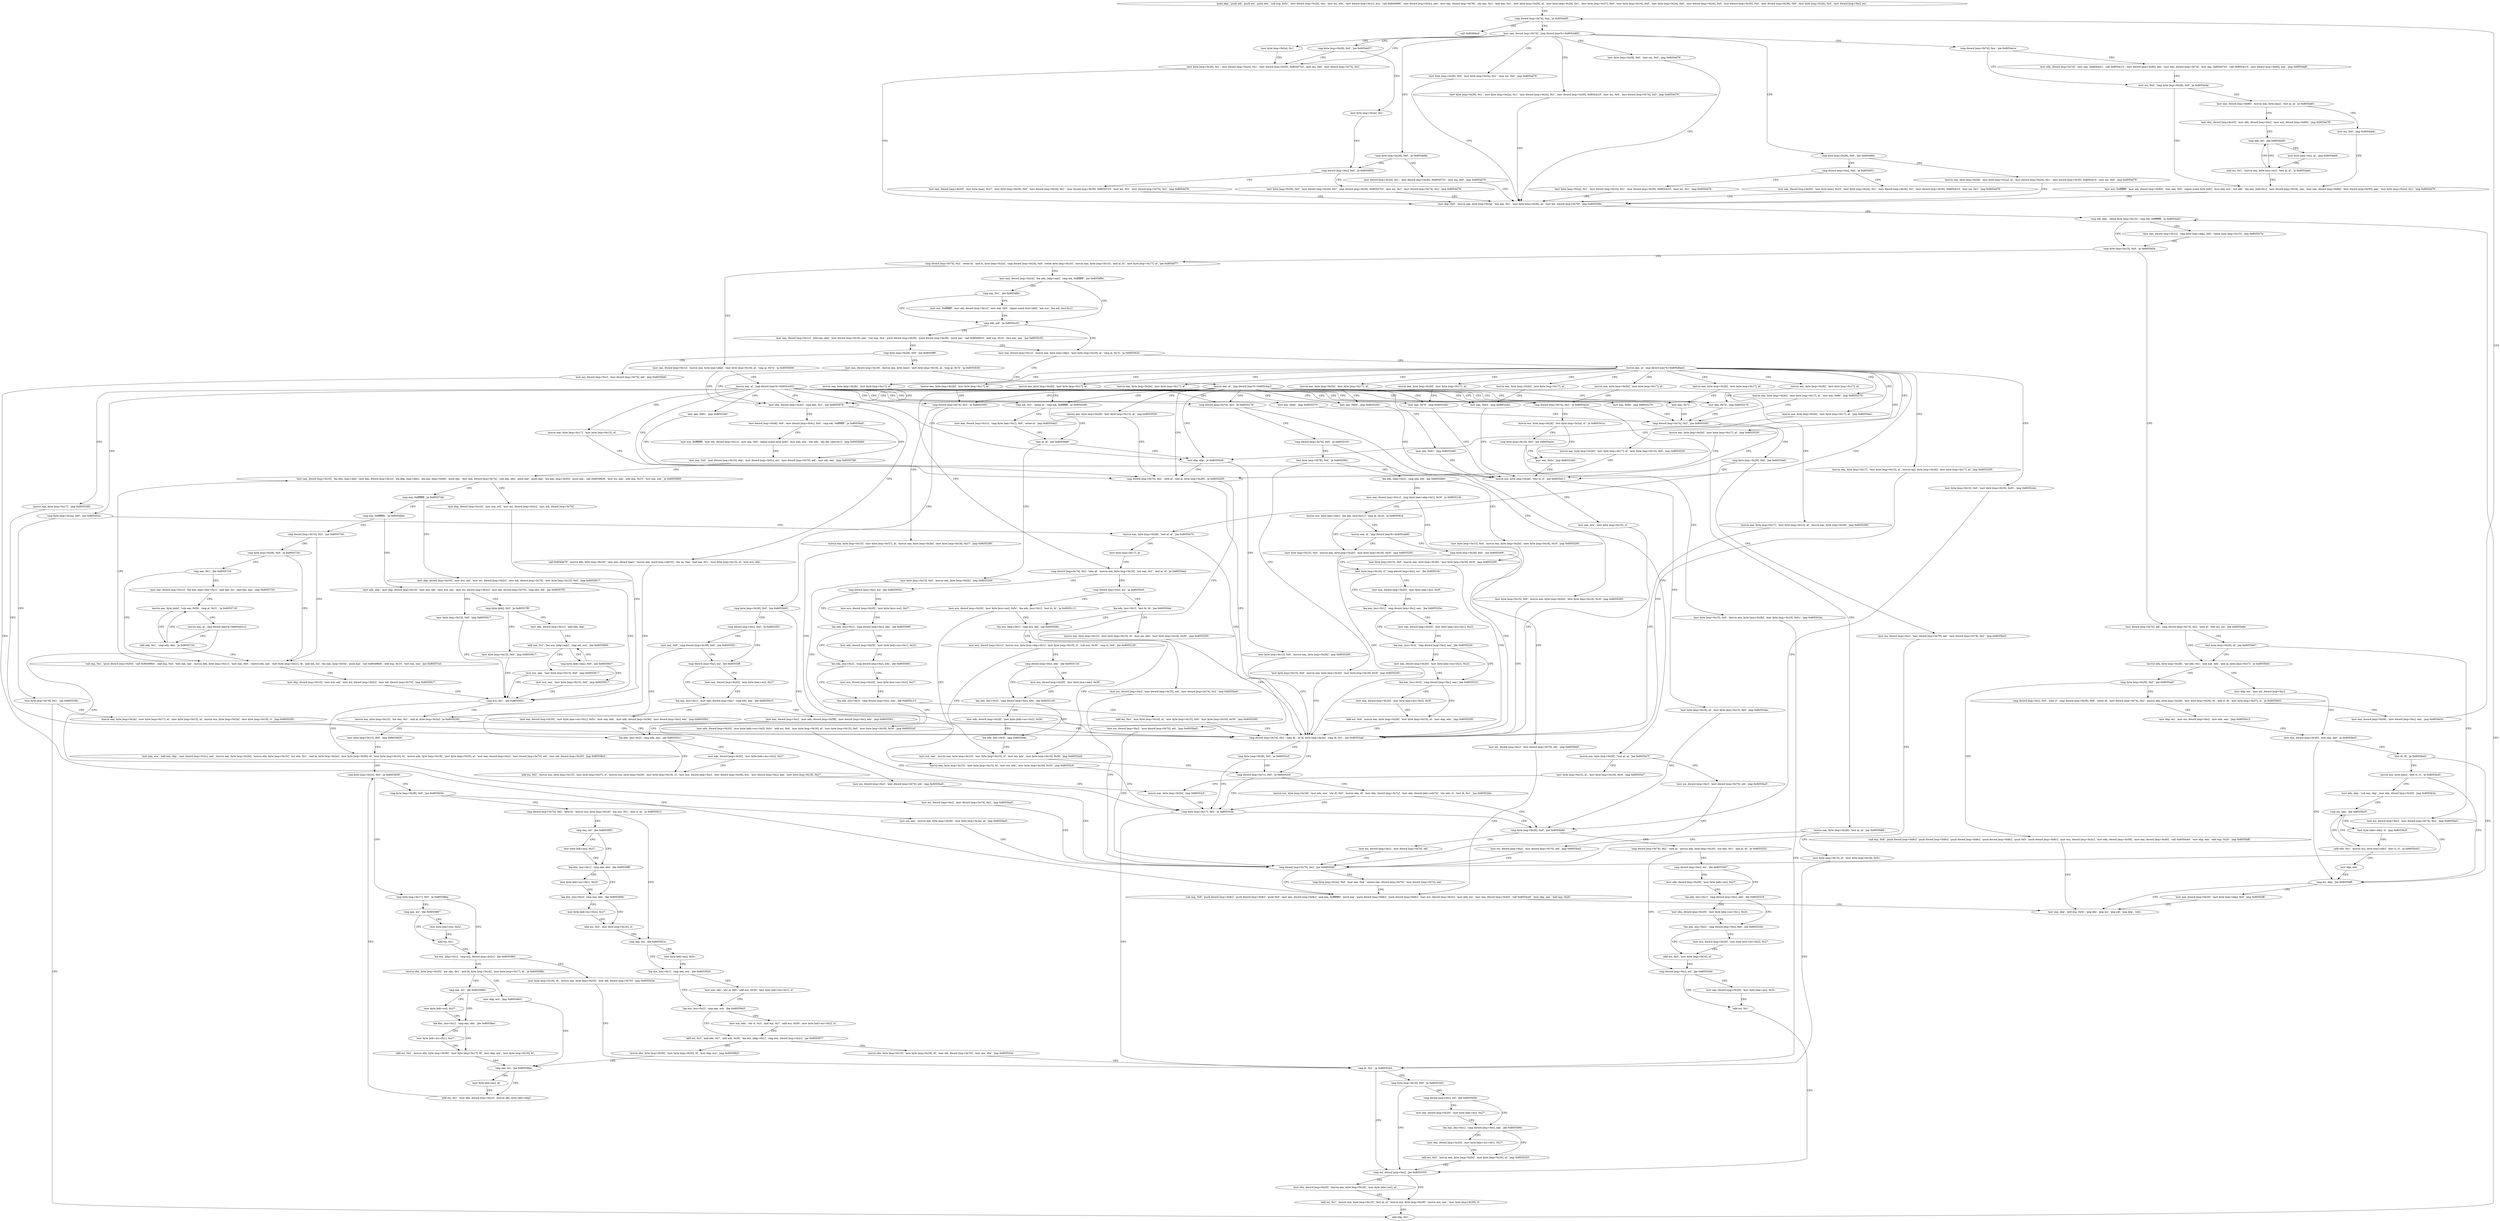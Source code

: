 digraph "func" {
"134565088" [label = "'push ebp', 'push edi', 'push esi', 'push ebx', 'sub esp, 0x5c', 'mov dword [esp+0x20], eax', 'mov esi, edx', 'mov dword [esp+0x1c], ecx', 'call 0x80499f0', 'mov dword [esp+0x3c], eax', 'mov eax, dword [esp+0x78]', 'shr eax, 0x1', 'and eax, 0x1', 'mov byte [esp+0x28], al', 'mov byte [esp+0x29], 0x1', 'mov byte [esp+0x37], 0x0', 'mov byte [esp+0x16], 0x0', 'mov byte [esp+0x2a], 0x0', 'mov dword [esp+0x24], 0x0', 'mov dword [esp+0x30], 0x0', 'mov dword [esp+0x38], 0x0', 'mov byte [esp+0x2b], 0x0', 'mov dword [esp+0xc], esi', " ]
"134565180" [label = "'cmp dword [esp+0x74], 0xa', 'ja 0x8054ef5', " ]
"134565621" [label = "'call 0x8049dc0', " ]
"134565191" [label = "'mov eax, dword [esp+0x74]', 'jmp dword [eax*4+0x805cb80]', " ]
"134565202" [label = "'mov byte [esp+0x2a], 0x1', " ]
"134565207" [label = "'mov byte [esp+0x28], 0x1', 'mov dword [esp+0x24], 0x1', 'mov dword [esp+0x30], 0x805d753', 'mov esi, 0x0', 'mov dword [esp+0x74], 0x2', " ]
"134565267" [label = "'mov byte [esp+0x28], 0x0', 'mov esi, 0x0', 'jmp 0x8054d79', " ]
"134565279" [label = "'cmp byte [esp+0x28], 0x0', 'jne 0x8054f0e', " ]
"134565336" [label = "'cmp dword [esp+0x74], 0xa', 'jne 0x8054e1e', " ]
"134565515" [label = "'cmp byte [esp+0x28], 0x0', 'jne 0x8054d57', " ]
"134565588" [label = "'cmp byte [esp+0x28], 0x0', 'je 0x8054e9b', " ]
"134565626" [label = "'mov byte [esp+0x28], 0x0', 'mov byte [esp+0x2a], 0x1', 'mov esi, 0x0', 'jmp 0x8054d79', " ]
"134569001" [label = "'mov byte [esp+0x28], 0x1', 'mov byte [esp+0x2a], 0x1', 'mov dword [esp+0x24], 0x1', 'mov dword [esp+0x30], 0x805cb10', 'mov esi, 0x0', 'mov dword [esp+0x74], 0x5', 'jmp 0x8054d79', " ]
"134565241" [label = "'mov ebp, 0x0', 'movzx eax, byte [esp+0x2a]', 'xor eax, 0x1', 'mov byte [esp+0x34], al', 'mov edi, dword [esp+0x70]', 'jmp 0x805536e', " ]
"134565646" [label = "'movzx eax, byte [esp+0x28]', 'mov byte [esp+0x2a], al', 'mov dword [esp+0x24], 0x1', 'mov dword [esp+0x30], 0x805cb10', 'mov esi, 0x0', 'jmp 0x8054d79', " ]
"134565290" [label = "'cmp dword [esp+0xc], 0x0', 'je 0x8054f31', " ]
"134565406" [label = "'mov edx, dword [esp+0x74]', 'mov eax, 0x805cb21', 'call 0x8054c15', 'mov dword [esp+0x80], eax', 'mov edx, dword [esp+0x74]', 'mov eax, 0x805d753', 'call 0x8054c15', 'mov dword [esp+0x84], eax', 'jmp 0x8054ddf', " ]
"134565343" [label = "'mov esi, 0x0', 'cmp byte [esp+0x28], 0x0', 'je 0x8054e4a', " ]
"134565526" [label = "'mov byte [esp+0x2a], 0x1', " ]
"134565531" [label = "'cmp dword [esp+0xc], 0x0', 'je 0x8054f50', " ]
"134565595" [label = "'mov dword [esp+0x24], 0x1', 'mov dword [esp+0x30], 0x805d753', 'mov esi, 0x0', 'jmp 0x8054d79', " ]
"134566766" [label = "'cmp edi, ebp', 'setne byte [esp+0x15]', 'cmp edi, 0xffffffff', 'je 0x8055a42', " ]
"134568514" [label = "'mov eax, dword [esp+0x1c]', 'cmp byte [eax+ebp], 0x0', 'setne byte [esp+0x15]', 'jmp 0x805537e', " ]
"134566782" [label = "'cmp byte [esp+0x15], 0x0', 'je 0x8055a54', " ]
"134565681" [label = "'mov byte [esp+0x2a], 0x1', 'mov dword [esp+0x24], 0x1', 'mov dword [esp+0x30], 0x805cb10', 'mov esi, 0x1', 'jmp 0x8054d79', " ]
"134565301" [label = "'mov eax, dword [esp+0x20]', 'mov byte [eax], 0x22', 'mov byte [esp+0x2a], 0x1', 'mov dword [esp+0x24], 0x1', 'mov dword [esp+0x30], 0x805cb10', 'mov esi, 0x1', 'jmp 0x8054d79', " ]
"134565450" [label = "'mov eax, dword [esp+0x80]', 'movzx eax, byte [eax]', 'test al, al', 'je 0x8054e81', " ]
"134565355" [label = "'mov ecx, 0xffffffff', 'mov edi, dword [esp+0x84]', 'mov eax, 0x0', 'repne scasb byte [edi]', 'mov edx, ecx', 'not edx', 'lea eax, [edx-0x1]', 'mov dword [esp+0x24], eax', 'mov eax, dword [esp+0x84]', 'mov dword [esp+0x30], eax', 'mov byte [esp+0x2a], 0x1', 'jmp 0x8054d79', " ]
"134565712" [label = "'mov byte [esp+0x28], 0x0', 'mov dword [esp+0x24], 0x1', 'mov dword [esp+0x30], 0x805d753', 'mov esi, 0x1', 'mov dword [esp+0x74], 0x2', 'jmp 0x8054d79', " ]
"134565542" [label = "'mov eax, dword [esp+0x20]', 'mov byte [eax], 0x27', 'mov byte [esp+0x28], 0x0', 'mov dword [esp+0x24], 0x1', 'mov dword [esp+0x30], 0x805d753', 'mov esi, 0x1', 'mov dword [esp+0x74], 0x2', 'jmp 0x8054d79', " ]
"134568532" [label = "'mov dword [esp+0x70], edi', 'cmp dword [esp+0x74], 0x2', 'sete al', 'test esi, esi', 'jne 0x8055a6e', " ]
"134566793" [label = "'cmp dword [esp+0x74], 0x2', 'setne bl', 'and bl, byte [esp+0x2a]', 'cmp dword [esp+0x24], 0x0', 'setne byte [esp+0x10]', 'movzx eax, byte [esp+0x10]', 'and al, bl', 'mov byte [esp+0x17], al', 'jne 0x8054f77', " ]
"134565505" [label = "'mov esi, 0x0', 'jmp 0x8054deb', " ]
"134565464" [label = "'mov ebx, dword [esp+0x20]', 'mov edx, dword [esp+0xc]', 'mov ecx, dword [esp+0x80]', 'jmp 0x8054e78', " ]
"134568558" [label = "'movzx edx, byte [esp+0x28]', 'xor edx, 0x1', 'and eax, edx', 'and al, byte [esp+0x37]', 'je 0x8055b0c', " ]
"134568548" [label = "'test byte [esp+0x28], al', 'jne 0x8055b67', " ]
"134565751" [label = "'mov eax, dword [esp+0x24]', 'lea edx, [ebp+eax]', 'cmp edi, 0xffffffff', 'jne 0x8054f9e', " ]
"134566832" [label = "'mov eax, dword [esp+0x1c]', 'movzx eax, byte [eax+ebp]', 'mov byte [esp+0x18], al', 'cmp al, 0x7e', 'ja 0x8055636', " ]
"134565496" [label = "'cmp edx, esi', 'jbe 0x8054e69', " ]
"134568716" [label = "'mov ebp, esi', 'mov esi, dword [esp+0xc]', " ]
"134568578" [label = "'cmp byte [esp+0x29], 0x0', 'jne 0x8055abf', " ]
"134568807" [label = "'mov esi, dword [esp+0xc]', 'mov dword [esp+0x74], 0x2', 'jmp 0x8055ba5', " ]
"134565790" [label = "'cmp edx, edi', 'ja 0x8055c55', " ]
"134565764" [label = "'cmp eax, 0x1', 'jbe 0x8054f9e', " ]
"134567478" [label = "'mov ebx, dword [esp+0x3c]', 'cmp ebx, 0x1', 'jne 0x8055678', " ]
"134566852" [label = "'movzx eax, al', 'jmp dword [eax*4+0x805ce20]', " ]
"134565481" [label = "'add esi, 0x1', 'movzx eax, byte [ecx+esi]', 'test al, al', 'je 0x8054deb', " ]
"134565500" [label = "'mov byte [ebx+esi], al', 'jmp 0x8054e69', " ]
"134568722" [label = "'mov eax, dword [esp+0x30]', 'test eax, eax', 'je 0x8055b45', " ]
"134568639" [label = "'sub esp, 0x8', 'push dword [esp+0x8c]', 'push dword [esp+0x8c]', 'push dword [esp+0x8c]', 'push dword [esp+0x8c]', 'push 0x5', 'push dword [esp+0x8c]', 'mov ecx, dword [esp+0x3c]', 'mov edx, dword [esp+0x58]', 'mov eax, dword [esp+0x40]', 'call 0x8054ce0', 'mov ebp, eax', 'add esp, 0x20', 'jmp 0x8055bff', " ]
"134568585" [label = "'cmp dword [esp+0xc], 0x0', 'sete cl', 'cmp dword [esp+0x38], 0x0', 'setne dl', 'mov dword [esp+0x74], 0x2', 'movzx ebx, byte [esp+0x29]', 'mov byte [esp+0x28], bl', 'and cl, dl', 'mov byte [esp+0x37], cl', 'je 0x8055b02', " ]
"134568869" [label = "'cmp dword [esp+0x74], 0x2', 'jne 0x8055bbf', " ]
"134569045" [label = "'mov eax, dword [esp+0x1c]', 'movzx eax, byte [eax+ebp]', 'mov byte [esp+0x18], al', 'cmp al, 0x7e', 'ja 0x805562d', " ]
"134565798" [label = "'mov eax, dword [esp+0x1c]', 'add eax, ebp', 'mov dword [esp+0x18], eax', 'sub esp, 0x4', 'push dword [esp+0x28]', 'push dword [esp+0x38]', 'push eax', 'call 0x8049910', 'add esp, 0x10', 'test eax, eax', 'jne 0x8055c55', " ]
"134565769" [label = "'mov ecx, 0xffffffff', 'mov edi, dword [esp+0x1c]', 'mov eax, 0x0', 'repne scasb byte [edi]', 'not ecx', 'lea edi, [ecx-0x1]', " ]
"134567544" [label = "'mov dword [esp+0x48], 0x0', 'mov dword [esp+0x4c], 0x0', 'cmp edi, 0xffffffff', 'je 0x80556a5', " ]
"134567487" [label = "'call 0x8049e70', 'movzx edx, byte [esp+0x18]', 'mov eax, dword [eax]', 'movzx eax, word [eax+edx*2]', 'shr ax, 0xe', 'and eax, 0x1', 'mov byte [esp+0x15], al', 'mov ecx, ebx', " ]
"134565885" [label = "'cmp byte [esp+0x2a], 0x0', 'jne 0x805502a', " ]
"134566228" [label = "'cmp dword [esp+0x74], 0x2', 'je 0x8055176', " ]
"134566475" [label = "'mov eax, 0x62', 'jmp 0x8055282', " ]
"134566491" [label = "'mov eax, 0x66', 'jmp 0x8055282', " ]
"134566507" [label = "'mov eax, 0x72', " ]
"134566871" [label = "'mov eax, 0x74', 'jmp 0x8055270', " ]
"134566890" [label = "'mov eax, 0x76', 'jmp 0x8055282', " ]
"134566909" [label = "'cmp dword [esp+0x74], 0x2', 'je 0x8055424', " ]
"134567038" [label = "'mov eax, 0x6e', 'jmp 0x8055270', " ]
"134567098" [label = "'mov eax, 0x61', 'jmp 0x8055282', " ]
"134567127" [label = "'cmp edi, 0x1', 'setne al', 'cmp edi, 0xffffffff', 'je 0x80554fd', " ]
"134567146" [label = "'test ebp, ebp', 'je 0x8055529', " ]
"134567200" [label = "'movzx eax, byte [esp+0x17]', 'mov byte [esp+0x15], al', " ]
"134567209" [label = "'cmp dword [esp+0x74], 0x2', 'sete al', 'and al, byte [esp+0x28]', 'je 0x8055295', " ]
"134567284" [label = "'cmp dword [esp+0x74], 0x2', 'je 0x8055593', " ]
"134568338" [label = "'movzx eax, byte [esp+0x17]', 'jmp 0x8055295', " ]
"134568773" [label = "'cmp esi, ebp', 'jbe 0x8055bff', " ]
"134568959" [label = "'mov eax, ebp', 'add esp, 0x5c', 'pop ebx', 'pop esi', 'pop edi', 'pop ebp', 'retn', " ]
"134568781" [label = "'mov eax, dword [esp+0x20]', 'mov byte [eax+ebp], 0x0', 'jmp 0x8055bff', " ]
"134568730" [label = "'test dl, dl', 'je 0x8055b45', " ]
"134568734" [label = "'movzx ecx, byte [eax]', 'test cl, cl', 'je 0x8055b45', " ]
"134568706" [label = "'mov ebp, esi', 'mov esi, dword [esp+0xc]', 'mov edx, eax', 'jmp 0x8055b12', " ]
"134568626" [label = "'mov eax, dword [esp+0x38]', 'mov dword [esp+0xc], eax', 'jmp 0x8054d3c', " ]
"134568895" [label = "'sub esp, 0x8', 'push dword [esp+0x8c]', 'push dword [esp+0x8c]', 'push 0x0', 'mov eax, dword [esp+0x8c]', 'and eax, 0xfffffffd', 'push eax', 'push dword [esp+0x8c]', 'push dword [esp+0x8c]', 'mov ecx, dword [esp+0x3c]', 'mov edx, esi', 'mov eax, dword [esp+0x40]', 'call 0x8054ce0', 'mov ebp, eax', 'add esp, 0x20', " ]
"134568876" [label = "'cmp byte [esp+0x2a], 0x0', 'mov eax, 0x4', 'cmove eax, dword [esp+0x74]', 'mov dword [esp+0x74], eax', " ]
"134567469" [label = "'movzx eax, byte [esp+0x2b]', 'mov byte [esp+0x17], al', " ]
"134569065" [label = "'movzx eax, al', 'jmp dword [eax*4+0x805d0a4]', " ]
"134565836" [label = "'cmp byte [esp+0x28], 0x0', 'jne 0x8054ff0', " ]
"134567589" [label = "'mov ecx, 0xffffffff', 'mov edi, dword [esp+0x1c]', 'mov eax, 0x0', 'repne scasb byte [edi]', 'mov edx, ecx', 'not edx', 'lea edi, [edx-0x1]', 'jmp 0x805568d', " ]
"134567565" [label = "'mov eax, 0x0', 'mov dword [esp+0x10], ebp', 'mov dword [esp+0x2c], esi', 'mov dword [esp+0x70], edi', 'mov edi, eax', 'jmp 0x8055769', " ]
"134567516" [label = "'movzx eax, byte [esp+0x15]', 'xor eax, 0x1', 'and al, byte [esp+0x2a]', 'je 0x8055295', " ]
"134565930" [label = "'movzx eax, byte [esp+0x28]', 'test al, al', 'jne 0x8055b75', " ]
"134565892" [label = "'test byte [esp+0x78], 0x1', 'jne 0x805536b', " ]
"134566262" [label = "'movzx eax, byte [esp+0x28]', 'test al, al', 'jne 0x8055b7f', " ]
"134566235" [label = "'cmp dword [esp+0x74], 0x5', 'je 0x8055191', " ]
"134566530" [label = "'movzx ecx, byte [esp+0x2a]', 'test cl, cl', 'jne 0x8055a11', " ]
"134566512" [label = "'cmp dword [esp+0x74], 0x2', 'jne 0x8055282', " ]
"134566948" [label = "'movzx eax, byte [esp+0x28]', 'test al, al', 'jne 0x8055b89', " ]
"134566916" [label = "'movzx ecx, byte [esp+0x28]', 'test byte [esp+0x2a], cl', 'je 0x805541a', " ]
"134567165" [label = "'mov eax, dword [esp+0x1c]', 'cmp byte [eax+0x1], 0x0', 'setne al', 'jmp 0x80554e2', " ]
"134567138" [label = "'test al, al', 'jne 0x80559d8', " ]
"134567150" [label = "'mov byte [esp+0x15], 0x0', 'movzx eax, byte [esp+0x2b]', 'jmp 0x8055295', " ]
"134566549" [label = "'cmp dword [esp+0x74], 0x2', 'sete dl', 'or dl, byte [esp+0x34]', 'cmp dl, 0x1', 'jne 0x80552ad', " ]
"134567227" [label = "'mov esi, dword [esp+0xc]', 'mov dword [esp+0x70], edi', 'mov dword [esp+0x74], 0x2', 'jmp 0x8055ba5', " ]
"134567315" [label = "'cmp byte [esp+0x28], 0x0', 'jne 0x8055b93', " ]
"134567291" [label = "'movzx eax, byte [esp+0x15]', 'mov byte [esp+0x37], al', 'movzx eax, byte [esp+0x2b]', 'mov byte [esp+0x18], 0x27', 'jmp 0x8055295', " ]
"134568741" [label = "'mov edx, ebp', 'sub eax, ebp', 'mov ebx, dword [esp+0x20]', 'jmp 0x8055b3a', " ]
"134566219" [label = "'movzx eax, byte [esp+0x2b]', 'mov byte [esp+0x17], al', " ]
"134566466" [label = "'movzx eax, byte [esp+0x2b]', 'mov byte [esp+0x17], al', " ]
"134566482" [label = "'movzx eax, byte [esp+0x2b]', 'mov byte [esp+0x17], al', " ]
"134566498" [label = "'movzx eax, byte [esp+0x2b]', 'mov byte [esp+0x17], al', " ]
"134566862" [label = "'movzx eax, byte [esp+0x2b]', 'mov byte [esp+0x17], al', " ]
"134566881" [label = "'movzx eax, byte [esp+0x2b]', 'mov byte [esp+0x17], al', " ]
"134566900" [label = "'movzx eax, byte [esp+0x2b]', 'mov byte [esp+0x17], al', " ]
"134567058" [label = "'movzx eax, byte [esp+0x2b]', 'mov byte [esp+0x17], al', 'mov eax, 0x6e', 'jmp 0x8055270', " ]
"134567118" [label = "'movzx eax, byte [esp+0x2b]', 'mov byte [esp+0x17], al', " ]
"134567178" [label = "'movzx eax, byte [esp+0x2b]', 'mov byte [esp+0x17], al', 'jmp 0x80554ea', " ]
"134567189" [label = "'movzx eax, byte [esp+0x2b]', 'mov byte [esp+0x17], al', 'jmp 0x8055529', " ]
"134567259" [label = "'movzx eax, byte [esp+0x2b]', 'mov byte [esp+0x17], al', 'mov byte [esp+0x15], 0x0', 'jmp 0x8055529', " ]
"134567275" [label = "'movzx eax, byte [esp+0x2b]', 'mov byte [esp+0x17], al', " ]
"134568442" [label = "'movzx eax, byte [esp+0x17]', 'mov byte [esp+0x15], al', 'movzx eax, byte [esp+0x2b]', 'mov byte [esp+0x17], al', 'jmp 0x8055295', " ]
"134568479" [label = "'mov byte [esp+0x15], 0x0', 'mov byte [esp+0x18], 0x61', 'jmp 0x80552da', " ]
"134565872" [label = "'mov esi, dword [esp+0xc]', 'mov dword [esp+0x70], edi', 'jmp 0x8055bbf', " ]
"134565843" [label = "'mov eax, dword [esp+0x18]', 'movzx eax, byte [eax]', 'mov byte [esp+0x18], al', 'cmp al, 0x7e', 'ja 0x8055636', " ]
"134567785" [label = "'mov eax, dword [esp+0x10]', 'lea ebx, [eax+edi]', 'mov eax, dword [esp+0x1c]', 'lea ebp, [eax+ebx]', 'lea eax, [esp+0x48]', 'push eax', 'mov eax, dword [esp+0x74]', 'sub eax, ebx', 'push eax', 'push ebp', 'lea eax, [esp+0x50]', 'push eax', 'call 0x8059838', 'mov esi, eax', 'add esp, 0x10', 'test eax, eax', 'je 0x8055809', " ]
"134566573" [label = "'cmp dword [esp+0x7c], 0x0', 'je 0x80552cf', " ]
"134566566" [label = "'cmp byte [esp+0x28], 0x0', 'je 0x80552cf', " ]
"134567534" [label = "'mov byte [esp+0x15], 0x0', 'jmp 0x8055820', " ]
"134567968" [label = "'mov eax, ecx', 'add eax, ebp', 'mov dword [esp+0x2c], eax', 'movzx eax, byte [esp+0x2b]', 'movzx ebx, byte [esp+0x15]', 'xor ebx, 0x1', 'and bl, byte [esp+0x2a]', 'mov byte [esp+0x36], bl', 'mov byte [esp+0x10], bl', 'movzx edx, byte [esp+0x18]', 'mov byte [esp+0x35], al', 'mov eax, dword [esp+0xc]', 'mov dword [esp+0x70], edi', 'mov edi, dword [esp+0x20]', 'jmp 0x80558c5', " ]
"134568821" [label = "'mov esi, dword [esp+0xc]', 'mov dword [esp+0x70], edi', 'jmp 0x8055ba5', " ]
"134565943" [label = "'mov byte [esp+0x17], al', " ]
"134566763" [label = "'add ebp, 0x1', " ]
"134565903" [label = "'movzx eax, byte [esp+0x2a]', 'mov byte [esp+0x17], al', 'mov byte [esp+0x15], al', 'movzx ecx, byte [esp+0x2b]', 'mov byte [esp+0x18], cl', 'jmp 0x8055295', " ]
"134568831" [label = "'mov esi, dword [esp+0xc]', 'mov dword [esp+0x70], edi', 'jmp 0x8055ba5', " ]
"134566275" [label = "'mov byte [esp+0x15], al', 'mov byte [esp+0x18], 0x3f', 'jmp 0x80555e7', " ]
"134566289" [label = "'test byte [esp+0x78], 0x4', 'je 0x805599c', " ]
"134566242" [label = "'mov byte [esp+0x15], 0x0', 'movzx eax, byte [esp+0x2b]', 'mov byte [esp+0x18], 0x3f', 'jmp 0x8055295', " ]
"134568465" [label = "'mov byte [esp+0x18], al', 'mov byte [esp+0x15], 0x0', 'jmp 0x80552da', " ]
"134566543" [label = "'mov eax, ecx', 'mov byte [esp+0x15], cl', " ]
"134566519" [label = "'cmp byte [esp+0x28], 0x0', 'jne 0x80554a5', " ]
"134567077" [label = "'mov esi, dword [esp+0xc]', 'mov dword [esp+0x70], edi', 'mov dword [esp+0x74], 0x2', 'jmp 0x8055ba5', " ]
"134568841" [label = "'mov esi, dword [esp+0xc]', 'mov dword [esp+0x70], edi', 'jmp 0x8055ba5', " ]
"134566961" [label = "'mov byte [esp+0x15], al', 'mov byte [esp+0x18], 0x5c', " ]
"134566938" [label = "'mov eax, 0x5c', 'jmp 0x8055282', " ]
"134566927" [label = "'cmp byte [esp+0x10], 0x0', 'jne 0x8055a2e', " ]
"134568408" [label = "'mov byte [esp+0x15], 0x0', 'movzx eax, byte [esp+0x2b]', 'jmp 0x8055295', " ]
"134568851" [label = "'mov esi, dword [esp+0xc]', 'mov dword [esp+0x70], edi', 'jmp 0x8055ba5', " ]
"134567326" [label = "'cmp dword [esp+0xc], 0x0', 'je 0x80555f1', " ]
"134568762" [label = "'cmp esi, edx', 'jbe 0x8055b2f', " ]
"134566618" [label = "'cmp byte [esp+0x28], 0x0', 'jne 0x8055b9d', " ]
"134565862" [label = "'movzx eax, al', 'jmp dword [eax*4+0x805cbac]', " ]
"134567945" [label = "'mov ebp, dword [esp+0x10]', 'mov ecx, edi', 'mov esi, dword [esp+0x2c]', 'mov edi, dword [esp+0x70]', " ]
"134567831" [label = "'cmp eax, 0xffffffff', 'je 0x80557dd', " ]
"134566607" [label = "'cmp byte [esp+0x17], 0x0', 'je 0x805543a', " ]
"134566580" [label = "'movzx ecx, byte [esp+0x18]', 'mov edx, ecx', 'shr dl, 0x5', 'movzx edx, dl', 'mov ebx, dword [esp+0x7c]', 'mov edx, dword [ebx+edx*4]', 'shr edx, cl', 'test dl, 0x1', 'jne 0x80552da', " ]
"134568133" [label = "'cmp byte [esp+0x10], 0x0', 'je 0x8055858', " ]
"134565947" [label = "'cmp dword [esp+0x74], 0x2', 'sete dl', 'movzx eax, byte [esp+0x16]', 'xor eax, 0x1', 'and al, dl', 'je 0x80550ad', " ]
"134567399" [label = "'movzx eax, byte [esp+0x2b]', 'jmp 0x80552cf', " ]
"134568348" [label = "'mov byte [esp+0x15], 0x0', 'movzx eax, byte [esp+0x2b]', 'mov byte [esp+0x18], 0x3f', 'jmp 0x8055295', " ]
"134566300" [label = "'lea edx, [ebp+0x2]', 'cmp edx, edi', 'jae 0x80559b0', " ]
"134566970" [label = "'cmp al, 0x1', 'je 0x8055343', " ]
"134568494" [label = "'mov byte [esp+0x15], 0x0', 'movzx eax, byte [esp+0x2b]', 'mov byte [esp+0x18], 0x5c', 'jmp 0x805543a', " ]
"134567409" [label = "'cmp dword [esp+0xc], esi', 'jbe 0x80555ff', " ]
"134567333" [label = "'mov eax, 0x0', 'cmp dword [esp+0x38], 0x0', 'jne 0x80555f1', " ]
"134568751" [label = "'add edx, 0x1', 'movzx ecx, byte [eax+edx]', 'test cl, cl', 'je 0x8055b43', " ]
"134568766" [label = "'mov byte [ebx+edx], cl', 'jmp 0x8055b2f', " ]
"134568861" [label = "'mov esi, dword [esp+0xc]', 'mov dword [esp+0x70], edi', " ]
"134566629" [label = "'cmp dword [esp+0x74], 0x2', 'sete al', 'movzx edx, byte [esp+0x16]', 'xor edx, 0x1', 'and al, dl', 'je 0x8055332', " ]
"134567048" [label = "'mov eax, 0x6e', 'jmp 0x8055270', " ]
"134567108" [label = "'mov eax, 0x61', 'jmp 0x8055282', " ]
"134567248" [label = "'movzx eax, byte [esp+0x28]', 'mov byte [esp+0x15], al', 'jmp 0x8055529', " ]
"134568423" [label = "'movzx eax, byte [esp+0x17]', 'mov byte [esp+0x15], al', 'movzx eax, byte [esp+0x28]', 'jmp 0x8055295', " ]
"134567959" [label = "'cmp ecx, 0x1', 'jbe 0x805565c', " ]
"134567901" [label = "'mov ebp, dword [esp+0x10]', 'mov ecx, edi', 'mov esi, dword [esp+0x2c]', 'mov edi, dword [esp+0x70]', 'mov byte [esp+0x15], 0x0', 'jmp 0x8055817', " ]
"134567836" [label = "'cmp eax, 0xfffffffe', 'je 0x80556be', " ]
"134568024" [label = "'cmp byte [esp+0x17], 0x0', 'je 0x805586a', " ]
"134568140" [label = "'cmp byte [esp+0x28], 0x0', 'jne 0x8055b5a', " ]
"134566061" [label = "'cmp dword [esp+0xc], esi', 'ja 0x80550cf', " ]
"134566095" [label = "'mov ecx, dword [esp+0x20]', 'mov byte [ecx+esi], 0x5c', 'lea edx, [esi+0x1]', 'test bl, bl', 'je 0x8055111', " ]
"134566067" [label = "'lea edx, [esi+0x1]', 'test bl, bl', 'jne 0x80550de', " ]
"134565967" [label = "'cmp dword [esp+0xc], esi', 'jbe 0x805505d', " ]
"134565981" [label = "'lea edx, [esi+0x1]', 'cmp dword [esp+0xc], edx', 'jbe 0x805506f', " ]
"134565973" [label = "'mov ecx, dword [esp+0x20]', 'mov byte [ecx+esi], 0x27', " ]
"134568368" [label = "'mov byte [esp+0x15], 0x0', 'movzx eax, byte [esp+0x2b]', 'mov byte [esp+0x18], 0x3f', 'jmp 0x8055295', " ]
"134566311" [label = "'mov eax, dword [esp+0x1c]', 'cmp byte [eax+ebp+0x1], 0x3f', 'je 0x80551c6', " ]
"134566723" [label = "'cmp esi, dword [esp+0xc]', 'jae 0x8055355', " ]
"134566741" [label = "'add esi, 0x1', 'movzx eax, byte [esp+0x15]', 'test al, al', 'movzx ecx, byte [esp+0x29]', 'cmove ecx, eax', 'mov byte [esp+0x29], cl', " ]
"134566729" [label = "'mov ebx, dword [esp+0x20]', 'movzx eax, byte [esp+0x18]', 'mov byte [ebx+esi], al', " ]
"134566978" [label = "'cmp byte [esp+0x16], 0x0', 'je 0x8055343', " ]
"134566989" [label = "'cmp dword [esp+0xc], esi', 'jbe 0x805545b', " ]
"134567423" [label = "'lea eax, [esi+0x1]', 'mov edx, dword [esp+0xc]', 'cmp edx, eax', 'jbe 0x805561f', " ]
"134567415" [label = "'mov eax, dword [esp+0x20]', 'mov byte [eax+esi], 0x27', " ]
"134567345" [label = "'lea edx, [esi+0x2]', 'cmp edx, eax', 'jae 0x80555c1', " ]
"134568771" [label = "'mov ebp, edx', " ]
"134566706" [label = "'cmp dword [esp+0xc], esi', 'jbe 0x8055340', " ]
"134566649" [label = "'cmp dword [esp+0xc], esi', 'jbe 0x8055307', " ]
"134567614" [label = "'mov edx, ebp', 'mov ebp, dword [esp+0x10]', 'mov eax, edi', 'mov ecx, edi', 'mov esi, dword [esp+0x2c]', 'mov edi, dword [esp+0x70]', 'cmp ebx, edi', 'jae 0x80557f2', " ]
"134567845" [label = "'cmp dword [esp+0x74], 0x2', 'jne 0x8055734', " ]
"134568042" [label = "'lea ecx, [ebp+0x1]', 'cmp ecx, dword [esp+0x2c]', 'jae 0x8055965', " ]
"134568031" [label = "'cmp eax, esi', 'jbe 0x8055867', " ]
"134568794" [label = "'mov esi, eax', 'movzx eax, byte [esp+0x28]', 'mov byte [esp+0x2a], al', 'jmp 0x8055ba5', " ]
"134568151" [label = "'cmp dword [esp+0x74], 0x2', 'sete bl', 'movzx ecx, byte [esp+0x16]', 'xor ecx, 0x1', 'and cl, bl', 'je 0x8055912', " ]
"134566161" [label = "'movzx eax, byte [esp+0x15]', 'mov byte [esp+0x15], bl', 'mov esi, edx', 'mov byte [esp+0x18], 0x30', 'jmp 0x80552cf', " ]
"134566110" [label = "'lea ecx, [ebp+0x1]', 'cmp ecx, edi', 'jae 0x80550fa', " ]
"134566074" [label = "'movzx eax, byte [esp+0x15]', 'mov byte [esp+0x15], bl', 'mov esi, edx', 'mov byte [esp+0x18], 0x30', 'jmp 0x8055295', " ]
"134565999" [label = "'lea edx, [esi+0x2]', 'cmp dword [esp+0xc], edx', 'jbe 0x8055081', " ]
"134565990" [label = "'mov edx, dword [esp+0x20]', 'mov byte [edx+esi+0x1], 0x24', " ]
"134566342" [label = "'movzx ecx, byte [eax+edx]', 'lea eax, [ecx-0x21]', 'cmp al, 0x1d', 'ja 0x80559c4', " ]
"134566322" [label = "'mov byte [esp+0x15], 0x0', 'movzx eax, byte [esp+0x2b]', 'mov byte [esp+0x18], 0x3f', 'jmp 0x8055295', " ]
"134567003" [label = "'lea eax, [esi+0x1]', 'cmp dword [esp+0xc], eax', 'jbe 0x805546d', " ]
"134566995" [label = "'mov eax, dword [esp+0x20]', 'mov byte [eax+esi], 0x27', " ]
"134567455" [label = "'mov eax, dword [esp+0xc]', 'mov edx, dword [esp+0x38]', 'mov dword [esp+0xc], edx', 'jmp 0x80555b1', " ]
"134567434" [label = "'mov eax, dword [esp+0x20]', 'mov byte [eax+esi+0x1], 0x5c', 'mov eax, edx', 'mov edx, dword [esp+0x38]', 'mov dword [esp+0xc], edx', 'jmp 0x80555b1', " ]
"134567361" [label = "'add esi, 0x3', 'movzx ecx, byte [esp+0x15]', 'mov byte [esp+0x37], cl', 'movzx ecx, byte [esp+0x28]', 'mov byte [esp+0x16], cl', 'mov ecx, dword [esp+0xc]', 'mov dword [esp+0x38], ecx', 'mov dword [esp+0xc], eax', 'mov byte [esp+0x18], 0x27', " ]
"134567352" [label = "'mov edx, dword [esp+0x20]', 'mov byte [edx+esi+0x2], 0x27', " ]
"134566720" [label = "'add esi, 0x1', " ]
"134566712" [label = "'mov eax, dword [esp+0x20]', 'mov byte [eax+esi], 0x5c', " ]
"134566663" [label = "'lea edx, [esi+0x1]', 'cmp dword [esp+0xc], edx', 'jbe 0x8055319', " ]
"134566655" [label = "'mov edx, dword [esp+0x20]', 'mov byte [edx+esi], 0x27', " ]
"134567922" [label = "'mov byte [esp+0x15], 0x0', 'jmp 0x8055817', " ]
"134567640" [label = "'cmp byte [edx], 0x0', 'je 0x80557f9', " ]
"134567732" [label = "'sub esp, 0xc', 'push dword [esp+0x50]', 'call 0x80499b0', 'add esp, 0x4', 'test eax, eax', 'movzx edx, byte [esp+0x21]', 'mov eax, 0x0', 'cmove edx, eax', 'mov byte [esp+0x21], dl', 'add edi, esi', 'lea eax, [esp+0x54]', 'push eax', 'call 0x80498d0', 'add esp, 0x10', 'test eax, eax', 'jne 0x80557cd', " ]
"134567852" [label = "'cmp byte [esp+0x28], 0x0', 'je 0x8055734', " ]
"134568293" [label = "'mov byte [esp+0x18], dl', 'movzx eax, byte [esp+0x35]', 'mov edi, dword [esp+0x70]', 'jmp 0x805543a', " ]
"134568055" [label = "'movzx ebx, byte [esp+0x35]', 'xor ebx, 0x1', 'and bl, byte [esp+0x16]', 'mov byte [esp+0x17], bl', 'je 0x805598b', " ]
"134568039" [label = "'add esi, 0x1', " ]
"134568035" [label = "'mov byte [edi+esi], 0x5c', " ]
"134568210" [label = "'cmp eax, esi', 'jbe 0x805591a', " ]
"134568171" [label = "'cmp eax, esi', 'jbe 0x80558f3', " ]
"134566138" [label = "'mov ecx, eax', 'movzx eax, byte [esp+0x15]', 'mov byte [esp+0x15], cl', 'mov esi, edx', 'mov byte [esp+0x18], 0x30', 'jmp 0x80552ad', " ]
"134566117" [label = "'mov ecx, dword [esp+0x1c]', 'movzx ecx, byte [ecx+ebp+0x1]', 'mov byte [esp+0x10], cl', 'sub ecx, 0x30', 'cmp cl, 0x9', 'jbe 0x8055126', " ]
"134566017" [label = "'lea edx, [esi+0x3]', 'cmp dword [esp+0xc], edx', 'jbe 0x8055c13', " ]
"134566008" [label = "'mov ecx, dword [esp+0x20]', 'mov byte [ecx+esi+0x2], 0x27', " ]
"134568388" [label = "'mov byte [esp+0x15], 0x0', 'movzx eax, byte [esp+0x2b]', 'mov byte [esp+0x18], 0x3f', 'jmp 0x8055295', " ]
"134566357" [label = "'movzx eax, al', 'jmp dword [eax*4+0x805cda8]', " ]
"134567021" [label = "'add esi, 0x2', 'movzx eax, byte [esp+0x2b]', 'mov byte [esp+0x16], al', 'jmp 0x8055343', " ]
"134567012" [label = "'mov eax, dword [esp+0x20]', 'mov byte [eax+esi+0x1], 0x27', " ]
"134566681" [label = "'lea edx, [esi+0x2]', 'cmp dword [esp+0xc], edx', 'jbe 0x805532b', " ]
"134566672" [label = "'mov ebx, dword [esp+0x20]', 'mov byte [ebx+esi+0x1], 0x24', " ]
"134567929" [label = "'mov byte [esp+0x15], 0x0', 'jmp 0x8055817', " ]
"134567649" [label = "'mov edx, dword [esp+0x1c]', 'add edx, ebp', " ]
"134567885" [label = "'mov ebp, dword [esp+0x10]', 'mov ecx, edi', 'mov esi, dword [esp+0x2c]', 'mov edi, dword [esp+0x70]', 'jmp 0x8055817', " ]
"134567859" [label = "'cmp eax, 0x1', 'jbe 0x8055734', " ]
"134568331" [label = "'mov ebp, ecx', 'jmp 0x80558b3', " ]
"134568077" [label = "'cmp eax, esi', 'jbe 0x8055895', " ]
"134568218" [label = "'lea ecx, [esi+0x1]', 'cmp eax, ecx', 'jbe 0x805592d', " ]
"134568214" [label = "'mov byte [edi+esi], 0x5c', " ]
"134568179" [label = "'lea ebx, [esi+0x1]', 'cmp eax, ebx', 'jbe 0x80558ff', " ]
"134568175" [label = "'mov byte [edi+esi], 0x27', " ]
"134566182" [label = "'cmp dword [esp+0xc], edx', 'jbe 0x8055134', " ]
"134568979" [label = "'add esi, 0x4', 'mov byte [esp+0x16], al', 'mov byte [esp+0x15], 0x0', 'mov byte [esp+0x18], 0x30', 'jmp 0x8055295', " ]
"134566030" [label = "'mov edx, dword [esp+0x20]', 'mov byte [edx+esi+0x3], 0x5c', 'add esi, 0x4', 'mov byte [esp+0x16], al', 'mov byte [esp+0x15], 0x0', 'mov byte [esp+0x18], 0x30', 'jmp 0x80552cf', " ]
"134566367" [label = "'cmp byte [esp+0x28], 0x0', 'jne 0x8055c09', " ]
"134566699" [label = "'add esi, 0x3', 'mov byte [esp+0x16], al', " ]
"134566690" [label = "'mov ecx, dword [esp+0x20]', 'mov byte [ecx+esi+0x2], 0x27', " ]
"134567655" [label = "'add eax, 0x1', 'lea ecx, [ebp+eax]', 'cmp edi, ecx', 'jbe 0x8055800', " ]
"134567868" [label = "'mov eax, dword [esp+0x1c]', 'lea edx, [eax+ebx+0x1]', 'add eax, esi', 'add ebx, eax', 'jmp 0x8055720', " ]
"134568115" [label = "'cmp eax, esi', 'jbe 0x80558ba', " ]
"134568085" [label = "'lea ebx, [esi+0x1]', 'cmp eax, ebx', 'jbe 0x80558a1', " ]
"134568081" [label = "'mov byte [edi+esi], 0x27', " ]
"134568237" [label = "'lea ecx, [esi+0x2]', 'cmp eax, ecx', 'jbe 0x8055943', " ]
"134568225" [label = "'mov ecx, edx', 'shr cl, 0x6', 'add ecx, 0x30', 'mov byte [edi+esi+0x1], cl', " ]
"134568191" [label = "'lea ebx, [esi+0x2]', 'cmp eax, ebx', 'jbe 0x805590b', " ]
"134568186" [label = "'mov byte [edi+esi+0x1], 0x24', " ]
"134566196" [label = "'lea edx, [esi+0x2]', 'cmp dword [esp+0xc], edx', 'jbe 0x8055146', " ]
"134566188" [label = "'mov ecx, dword [esp+0x20]', 'mov byte [ecx+edx], 0x30', " ]
"134568969" [label = "'mov esi, dword [esp+0xc]', 'mov dword [esp+0x70], edi', 'jmp 0x8055bbf', " ]
"134566378" [label = "'mov byte [esp+0x18], cl', 'cmp dword [esp+0xc], esi', 'jbe 0x80551fc', " ]
"134567936" [label = "'mov ecx, eax', 'mov byte [esp+0x15], 0x0', 'jmp 0x8055817', " ]
"134567670" [label = "'cmp byte [edx+eax], 0x0', 'jne 0x80556e7', " ]
"134567676" [label = "'mov ecx, eax', 'mov byte [esp+0x15], 0x0', 'jmp 0x8055817', " ]
"134567712" [label = "'movzx eax, byte [edx]', 'sub eax, 0x5b', 'cmp al, 0x21', 'ja 0x8055719', " ]
"134568122" [label = "'add esi, 0x1', 'mov ebx, dword [esp+0x1c]', 'movzx edx, byte [ebx+ebp]', " ]
"134568119" [label = "'mov byte [edi+esi], dl', " ]
"134568097" [label = "'add esi, 0x2', 'movzx ebx, byte [esp+0x36]', 'mov byte [esp+0x17], bl', 'mov ebp, ecx', 'mov byte [esp+0x16], bl', " ]
"134568092" [label = "'mov byte [edi+esi+0x1], 0x27', " ]
"134568259" [label = "'add esi, 0x3', 'and edx, 0x7', 'add edx, 0x30', 'lea ecx, [ebp+0x1]', 'cmp ecx, dword [esp+0x2c]', 'jae 0x8055977', " ]
"134568244" [label = "'mov ecx, edx', 'shr cl, 0x3', 'and ecx, 0x7', 'add ecx, 0x30', 'mov byte [edi+esi+0x2], cl', " ]
"134568203" [label = "'add esi, 0x3', 'mov byte [esp+0x16], cl', " ]
"134568198" [label = "'mov byte [edi+esi+0x2], 0x27', " ]
"134566214" [label = "'lea edx, [esi+0x3]', 'jmp 0x80550fa', " ]
"134566205" [label = "'mov edx, dword [esp+0x20]', 'mov byte [edx+esi+0x2], 0x30', " ]
"134566396" [label = "'lea eax, [esi+0x1]', 'cmp dword [esp+0xc], eax', 'jbe 0x805520e', " ]
"134566388" [label = "'mov eax, dword [esp+0x20]', 'mov byte [eax+esi], 0x3f', " ]
"134567705" [label = "'add edx, 0x1', 'cmp edx, ebx', 'je 0x8055734', " ]
"134567722" [label = "'movzx eax, al', 'jmp dword [eax*4+0x805d01c]', " ]
"134568311" [label = "'movzx ebx, byte [esp+0x10]', 'mov byte [esp+0x18], dl', 'mov edi, dword [esp+0x70]', 'mov eax, ebx', 'jmp 0x805543a', " ]
"134568277" [label = "'movzx ebx, byte [esp+0x36]', 'mov byte [esp+0x35], bl', 'mov ebp, ecx', 'jmp 0x80558b3', " ]
"134566414" [label = "'lea eax, [esi+0x2]', 'cmp dword [esp+0xc], eax', 'jbe 0x8055220', " ]
"134566405" [label = "'mov eax, dword [esp+0x20]', 'mov byte [eax+esi+0x1], 0x22', " ]
"134567688" [label = "'mov esi, dword [esp+0xc]', 'mov dword [esp+0x74], 0x2', 'jmp 0x8055ba5', " ]
"134566432" [label = "'lea eax, [esi+0x3]', 'cmp dword [esp+0xc], eax', 'jbe 0x8055232', " ]
"134566423" [label = "'mov eax, dword [esp+0x20]', 'mov byte [eax+esi+0x2], 0x22', " ]
"134566450" [label = "'add esi, 0x4', 'movzx eax, byte [esp+0x28]', 'mov byte [esp+0x15], al', 'mov ebp, edx', 'jmp 0x8055295', " ]
"134566441" [label = "'mov eax, dword [esp+0x20]', 'mov byte [eax+esi+0x3], 0x3f', " ]
"134565088" -> "134565180" [ label = "CFG" ]
"134565180" -> "134565621" [ label = "CFG" ]
"134565180" -> "134565191" [ label = "CFG" ]
"134565191" -> "134565202" [ label = "CFG" ]
"134565191" -> "134565207" [ label = "CFG" ]
"134565191" -> "134565267" [ label = "CFG" ]
"134565191" -> "134565279" [ label = "CFG" ]
"134565191" -> "134565336" [ label = "CFG" ]
"134565191" -> "134565515" [ label = "CFG" ]
"134565191" -> "134565588" [ label = "CFG" ]
"134565191" -> "134565626" [ label = "CFG" ]
"134565191" -> "134569001" [ label = "CFG" ]
"134565202" -> "134565207" [ label = "CFG" ]
"134565207" -> "134565241" [ label = "CFG" ]
"134565267" -> "134565241" [ label = "CFG" ]
"134565279" -> "134565646" [ label = "CFG" ]
"134565279" -> "134565290" [ label = "CFG" ]
"134565336" -> "134565406" [ label = "CFG" ]
"134565336" -> "134565343" [ label = "CFG" ]
"134565515" -> "134565207" [ label = "CFG" ]
"134565515" -> "134565526" [ label = "CFG" ]
"134565588" -> "134565531" [ label = "CFG" ]
"134565588" -> "134565595" [ label = "CFG" ]
"134565626" -> "134565241" [ label = "CFG" ]
"134569001" -> "134565241" [ label = "CFG" ]
"134565241" -> "134566766" [ label = "CFG" ]
"134565646" -> "134565241" [ label = "CFG" ]
"134565290" -> "134565681" [ label = "CFG" ]
"134565290" -> "134565301" [ label = "CFG" ]
"134565406" -> "134565343" [ label = "CFG" ]
"134565343" -> "134565450" [ label = "CFG" ]
"134565343" -> "134565355" [ label = "CFG" ]
"134565526" -> "134565531" [ label = "CFG" ]
"134565531" -> "134565712" [ label = "CFG" ]
"134565531" -> "134565542" [ label = "CFG" ]
"134565595" -> "134565241" [ label = "CFG" ]
"134566766" -> "134568514" [ label = "CFG" ]
"134566766" -> "134566782" [ label = "CFG" ]
"134568514" -> "134566782" [ label = "CFG" ]
"134566782" -> "134568532" [ label = "CFG" ]
"134566782" -> "134566793" [ label = "CFG" ]
"134565681" -> "134565241" [ label = "CFG" ]
"134565301" -> "134565241" [ label = "CFG" ]
"134565450" -> "134565505" [ label = "CFG" ]
"134565450" -> "134565464" [ label = "CFG" ]
"134565355" -> "134565241" [ label = "CFG" ]
"134565712" -> "134565241" [ label = "CFG" ]
"134565542" -> "134565241" [ label = "CFG" ]
"134568532" -> "134568558" [ label = "CFG" ]
"134568532" -> "134568548" [ label = "CFG" ]
"134566793" -> "134565751" [ label = "CFG" ]
"134566793" -> "134566832" [ label = "CFG" ]
"134565505" -> "134565355" [ label = "CFG" ]
"134565464" -> "134565496" [ label = "CFG" ]
"134568558" -> "134568716" [ label = "CFG" ]
"134568558" -> "134568578" [ label = "CFG" ]
"134568548" -> "134568807" [ label = "CFG" ]
"134568548" -> "134568558" [ label = "CFG" ]
"134565751" -> "134565790" [ label = "CFG" ]
"134565751" -> "134565764" [ label = "CFG" ]
"134566832" -> "134567478" [ label = "CFG" ]
"134566832" -> "134566852" [ label = "CFG" ]
"134565496" -> "134565481" [ label = "CFG" ]
"134565496" -> "134565500" [ label = "CFG" ]
"134568716" -> "134568722" [ label = "CFG" ]
"134568578" -> "134568639" [ label = "CFG" ]
"134568578" -> "134568585" [ label = "CFG" ]
"134568807" -> "134568869" [ label = "CFG" ]
"134565790" -> "134569045" [ label = "CFG" ]
"134565790" -> "134565798" [ label = "CFG" ]
"134565764" -> "134565790" [ label = "CFG" ]
"134565764" -> "134565769" [ label = "CFG" ]
"134567478" -> "134567544" [ label = "CFG" ]
"134567478" -> "134567487" [ label = "CFG" ]
"134566852" -> "134565885" [ label = "CFG" ]
"134566852" -> "134566228" [ label = "CFG" ]
"134566852" -> "134566475" [ label = "CFG" ]
"134566852" -> "134566491" [ label = "CFG" ]
"134566852" -> "134566507" [ label = "CFG" ]
"134566852" -> "134566871" [ label = "CFG" ]
"134566852" -> "134566890" [ label = "CFG" ]
"134566852" -> "134566909" [ label = "CFG" ]
"134566852" -> "134567038" [ label = "CFG" ]
"134566852" -> "134567098" [ label = "CFG" ]
"134566852" -> "134567127" [ label = "CFG" ]
"134566852" -> "134567146" [ label = "CFG" ]
"134566852" -> "134567200" [ label = "CFG" ]
"134566852" -> "134567209" [ label = "CFG" ]
"134566852" -> "134567284" [ label = "CFG" ]
"134566852" -> "134567478" [ label = "CFG" ]
"134566852" -> "134568338" [ label = "CFG" ]
"134565481" -> "134565355" [ label = "CFG" ]
"134565481" -> "134565496" [ label = "CFG" ]
"134565500" -> "134565481" [ label = "CFG" ]
"134568722" -> "134568773" [ label = "CFG" ]
"134568722" -> "134568730" [ label = "CFG" ]
"134568639" -> "134568959" [ label = "CFG" ]
"134568585" -> "134568706" [ label = "CFG" ]
"134568585" -> "134568626" [ label = "CFG" ]
"134568869" -> "134568895" [ label = "CFG" ]
"134568869" -> "134568876" [ label = "CFG" ]
"134569045" -> "134567469" [ label = "CFG" ]
"134569045" -> "134569065" [ label = "CFG" ]
"134565798" -> "134569045" [ label = "CFG" ]
"134565798" -> "134565836" [ label = "CFG" ]
"134565769" -> "134565790" [ label = "CFG" ]
"134567544" -> "134567589" [ label = "CFG" ]
"134567544" -> "134567565" [ label = "CFG" ]
"134567487" -> "134567516" [ label = "CFG" ]
"134565885" -> "134565930" [ label = "CFG" ]
"134565885" -> "134565892" [ label = "CFG" ]
"134566228" -> "134566262" [ label = "CFG" ]
"134566228" -> "134566235" [ label = "CFG" ]
"134566475" -> "134566530" [ label = "CFG" ]
"134566491" -> "134566530" [ label = "CFG" ]
"134566507" -> "134566512" [ label = "CFG" ]
"134566871" -> "134566512" [ label = "CFG" ]
"134566890" -> "134566530" [ label = "CFG" ]
"134566909" -> "134566948" [ label = "CFG" ]
"134566909" -> "134566916" [ label = "CFG" ]
"134567038" -> "134566512" [ label = "CFG" ]
"134567098" -> "134566530" [ label = "CFG" ]
"134567127" -> "134567165" [ label = "CFG" ]
"134567127" -> "134567138" [ label = "CFG" ]
"134567146" -> "134567209" [ label = "CFG" ]
"134567146" -> "134567150" [ label = "CFG" ]
"134567200" -> "134567209" [ label = "CFG" ]
"134567209" -> "134566549" [ label = "CFG" ]
"134567209" -> "134567227" [ label = "CFG" ]
"134567284" -> "134567315" [ label = "CFG" ]
"134567284" -> "134567291" [ label = "CFG" ]
"134568338" -> "134566549" [ label = "CFG" ]
"134568773" -> "134568959" [ label = "CFG" ]
"134568773" -> "134568781" [ label = "CFG" ]
"134568781" -> "134568959" [ label = "CFG" ]
"134568730" -> "134568773" [ label = "CFG" ]
"134568730" -> "134568734" [ label = "CFG" ]
"134568734" -> "134568773" [ label = "CFG" ]
"134568734" -> "134568741" [ label = "CFG" ]
"134568706" -> "134568722" [ label = "CFG" ]
"134568626" -> "134565180" [ label = "CFG" ]
"134568895" -> "134568959" [ label = "CFG" ]
"134568876" -> "134568895" [ label = "CFG" ]
"134567469" -> "134567478" [ label = "CFG" ]
"134569065" -> "134565930" [ label = "CFG" ]
"134569065" -> "134566219" [ label = "CFG" ]
"134569065" -> "134566466" [ label = "CFG" ]
"134569065" -> "134566482" [ label = "CFG" ]
"134569065" -> "134566498" [ label = "CFG" ]
"134569065" -> "134566862" [ label = "CFG" ]
"134569065" -> "134566881" [ label = "CFG" ]
"134569065" -> "134566900" [ label = "CFG" ]
"134569065" -> "134567058" [ label = "CFG" ]
"134569065" -> "134567118" [ label = "CFG" ]
"134569065" -> "134567178" [ label = "CFG" ]
"134569065" -> "134567189" [ label = "CFG" ]
"134569065" -> "134567259" [ label = "CFG" ]
"134569065" -> "134567275" [ label = "CFG" ]
"134569065" -> "134567469" [ label = "CFG" ]
"134569065" -> "134568442" [ label = "CFG" ]
"134569065" -> "134568479" [ label = "CFG" ]
"134565836" -> "134565872" [ label = "CFG" ]
"134565836" -> "134565843" [ label = "CFG" ]
"134567589" -> "134567565" [ label = "CFG" ]
"134567565" -> "134567785" [ label = "CFG" ]
"134567516" -> "134566549" [ label = "CFG" ]
"134567516" -> "134567534" [ label = "CFG" ]
"134565930" -> "134568821" [ label = "CFG" ]
"134565930" -> "134565943" [ label = "CFG" ]
"134565892" -> "134566763" [ label = "CFG" ]
"134565892" -> "134565903" [ label = "CFG" ]
"134566262" -> "134568831" [ label = "CFG" ]
"134566262" -> "134566275" [ label = "CFG" ]
"134566235" -> "134566289" [ label = "CFG" ]
"134566235" -> "134566242" [ label = "CFG" ]
"134566530" -> "134568465" [ label = "CFG" ]
"134566530" -> "134566543" [ label = "CFG" ]
"134566512" -> "134566530" [ label = "CFG" ]
"134566512" -> "134566519" [ label = "CFG" ]
"134566948" -> "134568841" [ label = "CFG" ]
"134566948" -> "134566961" [ label = "CFG" ]
"134566916" -> "134566938" [ label = "CFG" ]
"134566916" -> "134566927" [ label = "CFG" ]
"134567165" -> "134567138" [ label = "CFG" ]
"134567138" -> "134568408" [ label = "CFG" ]
"134567138" -> "134567146" [ label = "CFG" ]
"134567150" -> "134566549" [ label = "CFG" ]
"134566549" -> "134566573" [ label = "CFG" ]
"134566549" -> "134566566" [ label = "CFG" ]
"134567227" -> "134568869" [ label = "CFG" ]
"134567315" -> "134568851" [ label = "CFG" ]
"134567315" -> "134567326" [ label = "CFG" ]
"134567291" -> "134566549" [ label = "CFG" ]
"134568741" -> "134568762" [ label = "CFG" ]
"134566219" -> "134566228" [ label = "CFG" ]
"134566466" -> "134566475" [ label = "CFG" ]
"134566482" -> "134566491" [ label = "CFG" ]
"134566498" -> "134566507" [ label = "CFG" ]
"134566862" -> "134566871" [ label = "CFG" ]
"134566881" -> "134566890" [ label = "CFG" ]
"134566900" -> "134566909" [ label = "CFG" ]
"134567058" -> "134566512" [ label = "CFG" ]
"134567118" -> "134567127" [ label = "CFG" ]
"134567178" -> "134567146" [ label = "CFG" ]
"134567189" -> "134567209" [ label = "CFG" ]
"134567259" -> "134567209" [ label = "CFG" ]
"134567275" -> "134567284" [ label = "CFG" ]
"134568442" -> "134566549" [ label = "CFG" ]
"134568479" -> "134566618" [ label = "CFG" ]
"134565872" -> "134568895" [ label = "CFG" ]
"134565843" -> "134567478" [ label = "CFG" ]
"134565843" -> "134565862" [ label = "CFG" ]
"134567785" -> "134567945" [ label = "CFG" ]
"134567785" -> "134567831" [ label = "CFG" ]
"134566573" -> "134566607" [ label = "CFG" ]
"134566573" -> "134566580" [ label = "CFG" ]
"134566566" -> "134566607" [ label = "CFG" ]
"134566566" -> "134566573" [ label = "CFG" ]
"134567534" -> "134567968" [ label = "CFG" ]
"134567968" -> "134568133" [ label = "CFG" ]
"134568821" -> "134568869" [ label = "CFG" ]
"134565943" -> "134565947" [ label = "CFG" ]
"134566763" -> "134566766" [ label = "CFG" ]
"134565903" -> "134566549" [ label = "CFG" ]
"134568831" -> "134568869" [ label = "CFG" ]
"134566275" -> "134567399" [ label = "CFG" ]
"134566289" -> "134568348" [ label = "CFG" ]
"134566289" -> "134566300" [ label = "CFG" ]
"134566242" -> "134566549" [ label = "CFG" ]
"134568465" -> "134566618" [ label = "CFG" ]
"134566543" -> "134566549" [ label = "CFG" ]
"134566519" -> "134567077" [ label = "CFG" ]
"134566519" -> "134566530" [ label = "CFG" ]
"134567077" -> "134568869" [ label = "CFG" ]
"134568841" -> "134568869" [ label = "CFG" ]
"134566961" -> "134566970" [ label = "CFG" ]
"134566938" -> "134566530" [ label = "CFG" ]
"134566927" -> "134568494" [ label = "CFG" ]
"134566927" -> "134566938" [ label = "CFG" ]
"134568408" -> "134566549" [ label = "CFG" ]
"134568851" -> "134568869" [ label = "CFG" ]
"134567326" -> "134567409" [ label = "CFG" ]
"134567326" -> "134567333" [ label = "CFG" ]
"134568762" -> "134568751" [ label = "CFG" ]
"134568762" -> "134568766" [ label = "CFG" ]
"134566618" -> "134568861" [ label = "CFG" ]
"134566618" -> "134566629" [ label = "CFG" ]
"134565862" -> "134565947" [ label = "CFG" ]
"134565862" -> "134566228" [ label = "CFG" ]
"134565862" -> "134566475" [ label = "CFG" ]
"134565862" -> "134566491" [ label = "CFG" ]
"134565862" -> "134566507" [ label = "CFG" ]
"134565862" -> "134566871" [ label = "CFG" ]
"134565862" -> "134566890" [ label = "CFG" ]
"134565862" -> "134566909" [ label = "CFG" ]
"134565862" -> "134567048" [ label = "CFG" ]
"134565862" -> "134567108" [ label = "CFG" ]
"134565862" -> "134567127" [ label = "CFG" ]
"134565862" -> "134567146" [ label = "CFG" ]
"134565862" -> "134567209" [ label = "CFG" ]
"134565862" -> "134567248" [ label = "CFG" ]
"134565862" -> "134567284" [ label = "CFG" ]
"134565862" -> "134567478" [ label = "CFG" ]
"134565862" -> "134568423" [ label = "CFG" ]
"134567945" -> "134567959" [ label = "CFG" ]
"134567831" -> "134567901" [ label = "CFG" ]
"134567831" -> "134567836" [ label = "CFG" ]
"134566607" -> "134566970" [ label = "CFG" ]
"134566607" -> "134566618" [ label = "CFG" ]
"134566580" -> "134566618" [ label = "CFG" ]
"134566580" -> "134566607" [ label = "CFG" ]
"134568133" -> "134568024" [ label = "CFG" ]
"134568133" -> "134568140" [ label = "CFG" ]
"134565947" -> "134566061" [ label = "CFG" ]
"134565947" -> "134565967" [ label = "CFG" ]
"134567399" -> "134566607" [ label = "CFG" ]
"134568348" -> "134566549" [ label = "CFG" ]
"134566300" -> "134568368" [ label = "CFG" ]
"134566300" -> "134566311" [ label = "CFG" ]
"134566970" -> "134566723" [ label = "CFG" ]
"134566970" -> "134566978" [ label = "CFG" ]
"134568494" -> "134566970" [ label = "CFG" ]
"134567409" -> "134567423" [ label = "CFG" ]
"134567409" -> "134567415" [ label = "CFG" ]
"134567333" -> "134567409" [ label = "CFG" ]
"134567333" -> "134567345" [ label = "CFG" ]
"134568751" -> "134568771" [ label = "CFG" ]
"134568751" -> "134568762" [ label = "CFG" ]
"134568766" -> "134568751" [ label = "CFG" ]
"134568861" -> "134568869" [ label = "CFG" ]
"134566629" -> "134566706" [ label = "CFG" ]
"134566629" -> "134566649" [ label = "CFG" ]
"134567048" -> "134566512" [ label = "CFG" ]
"134567108" -> "134566530" [ label = "CFG" ]
"134567248" -> "134567209" [ label = "CFG" ]
"134568423" -> "134566549" [ label = "CFG" ]
"134567959" -> "134567516" [ label = "CFG" ]
"134567959" -> "134567968" [ label = "CFG" ]
"134567901" -> "134567959" [ label = "CFG" ]
"134567836" -> "134567614" [ label = "CFG" ]
"134567836" -> "134567845" [ label = "CFG" ]
"134568024" -> "134568042" [ label = "CFG" ]
"134568024" -> "134568031" [ label = "CFG" ]
"134568140" -> "134568794" [ label = "CFG" ]
"134568140" -> "134568151" [ label = "CFG" ]
"134566061" -> "134566095" [ label = "CFG" ]
"134566061" -> "134566067" [ label = "CFG" ]
"134566095" -> "134566161" [ label = "CFG" ]
"134566095" -> "134566110" [ label = "CFG" ]
"134566067" -> "134566110" [ label = "CFG" ]
"134566067" -> "134566074" [ label = "CFG" ]
"134565967" -> "134565981" [ label = "CFG" ]
"134565967" -> "134565973" [ label = "CFG" ]
"134565981" -> "134565999" [ label = "CFG" ]
"134565981" -> "134565990" [ label = "CFG" ]
"134565973" -> "134565981" [ label = "CFG" ]
"134568368" -> "134566549" [ label = "CFG" ]
"134566311" -> "134566342" [ label = "CFG" ]
"134566311" -> "134566322" [ label = "CFG" ]
"134566723" -> "134566741" [ label = "CFG" ]
"134566723" -> "134566729" [ label = "CFG" ]
"134566741" -> "134566763" [ label = "CFG" ]
"134566729" -> "134566741" [ label = "CFG" ]
"134566978" -> "134566723" [ label = "CFG" ]
"134566978" -> "134566989" [ label = "CFG" ]
"134566989" -> "134567003" [ label = "CFG" ]
"134566989" -> "134566995" [ label = "CFG" ]
"134567423" -> "134567455" [ label = "CFG" ]
"134567423" -> "134567434" [ label = "CFG" ]
"134567415" -> "134567423" [ label = "CFG" ]
"134567345" -> "134567361" [ label = "CFG" ]
"134567345" -> "134567352" [ label = "CFG" ]
"134568771" -> "134568773" [ label = "CFG" ]
"134566706" -> "134566720" [ label = "CFG" ]
"134566706" -> "134566712" [ label = "CFG" ]
"134566649" -> "134566663" [ label = "CFG" ]
"134566649" -> "134566655" [ label = "CFG" ]
"134567614" -> "134567922" [ label = "CFG" ]
"134567614" -> "134567640" [ label = "CFG" ]
"134567845" -> "134567732" [ label = "CFG" ]
"134567845" -> "134567852" [ label = "CFG" ]
"134568042" -> "134568293" [ label = "CFG" ]
"134568042" -> "134568055" [ label = "CFG" ]
"134568031" -> "134568039" [ label = "CFG" ]
"134568031" -> "134568035" [ label = "CFG" ]
"134568794" -> "134568869" [ label = "CFG" ]
"134568151" -> "134568210" [ label = "CFG" ]
"134568151" -> "134568171" [ label = "CFG" ]
"134566161" -> "134566607" [ label = "CFG" ]
"134566110" -> "134566138" [ label = "CFG" ]
"134566110" -> "134566117" [ label = "CFG" ]
"134566074" -> "134566549" [ label = "CFG" ]
"134565999" -> "134566017" [ label = "CFG" ]
"134565999" -> "134566008" [ label = "CFG" ]
"134565990" -> "134565999" [ label = "CFG" ]
"134566342" -> "134568388" [ label = "CFG" ]
"134566342" -> "134566357" [ label = "CFG" ]
"134566322" -> "134566549" [ label = "CFG" ]
"134567003" -> "134567021" [ label = "CFG" ]
"134567003" -> "134567012" [ label = "CFG" ]
"134566995" -> "134567003" [ label = "CFG" ]
"134567455" -> "134567345" [ label = "CFG" ]
"134567434" -> "134567345" [ label = "CFG" ]
"134567361" -> "134567399" [ label = "CFG" ]
"134567352" -> "134567361" [ label = "CFG" ]
"134566720" -> "134566723" [ label = "CFG" ]
"134566712" -> "134566720" [ label = "CFG" ]
"134566663" -> "134566681" [ label = "CFG" ]
"134566663" -> "134566672" [ label = "CFG" ]
"134566655" -> "134566663" [ label = "CFG" ]
"134567922" -> "134567959" [ label = "CFG" ]
"134567640" -> "134567929" [ label = "CFG" ]
"134567640" -> "134567649" [ label = "CFG" ]
"134567732" -> "134567885" [ label = "CFG" ]
"134567732" -> "134567785" [ label = "CFG" ]
"134567852" -> "134567732" [ label = "CFG" ]
"134567852" -> "134567859" [ label = "CFG" ]
"134568293" -> "134566970" [ label = "CFG" ]
"134568055" -> "134568331" [ label = "CFG" ]
"134568055" -> "134568077" [ label = "CFG" ]
"134568039" -> "134568042" [ label = "CFG" ]
"134568035" -> "134568039" [ label = "CFG" ]
"134568210" -> "134568218" [ label = "CFG" ]
"134568210" -> "134568214" [ label = "CFG" ]
"134568171" -> "134568179" [ label = "CFG" ]
"134568171" -> "134568175" [ label = "CFG" ]
"134566138" -> "134566573" [ label = "CFG" ]
"134566117" -> "134566182" [ label = "CFG" ]
"134566117" -> "134566138" [ label = "CFG" ]
"134566017" -> "134568979" [ label = "CFG" ]
"134566017" -> "134566030" [ label = "CFG" ]
"134566008" -> "134566017" [ label = "CFG" ]
"134568388" -> "134566549" [ label = "CFG" ]
"134566357" -> "134566367" [ label = "CFG" ]
"134566357" -> "134568388" [ label = "CFG" ]
"134567021" -> "134566723" [ label = "CFG" ]
"134567012" -> "134567021" [ label = "CFG" ]
"134566681" -> "134566699" [ label = "CFG" ]
"134566681" -> "134566690" [ label = "CFG" ]
"134566672" -> "134566681" [ label = "CFG" ]
"134567929" -> "134567959" [ label = "CFG" ]
"134567649" -> "134567655" [ label = "CFG" ]
"134567885" -> "134567959" [ label = "CFG" ]
"134567859" -> "134567732" [ label = "CFG" ]
"134567859" -> "134567868" [ label = "CFG" ]
"134568331" -> "134568115" [ label = "CFG" ]
"134568077" -> "134568085" [ label = "CFG" ]
"134568077" -> "134568081" [ label = "CFG" ]
"134568218" -> "134568237" [ label = "CFG" ]
"134568218" -> "134568225" [ label = "CFG" ]
"134568214" -> "134568218" [ label = "CFG" ]
"134568179" -> "134568191" [ label = "CFG" ]
"134568179" -> "134568186" [ label = "CFG" ]
"134568175" -> "134568179" [ label = "CFG" ]
"134566182" -> "134566196" [ label = "CFG" ]
"134566182" -> "134566188" [ label = "CFG" ]
"134568979" -> "134566549" [ label = "CFG" ]
"134566030" -> "134566607" [ label = "CFG" ]
"134566367" -> "134568969" [ label = "CFG" ]
"134566367" -> "134566378" [ label = "CFG" ]
"134566699" -> "134566706" [ label = "CFG" ]
"134566690" -> "134566699" [ label = "CFG" ]
"134567655" -> "134567936" [ label = "CFG" ]
"134567655" -> "134567670" [ label = "CFG" ]
"134567868" -> "134567712" [ label = "CFG" ]
"134568115" -> "134568122" [ label = "CFG" ]
"134568115" -> "134568119" [ label = "CFG" ]
"134568085" -> "134568097" [ label = "CFG" ]
"134568085" -> "134568092" [ label = "CFG" ]
"134568081" -> "134568085" [ label = "CFG" ]
"134568237" -> "134568259" [ label = "CFG" ]
"134568237" -> "134568244" [ label = "CFG" ]
"134568225" -> "134568237" [ label = "CFG" ]
"134568191" -> "134568203" [ label = "CFG" ]
"134568191" -> "134568198" [ label = "CFG" ]
"134568186" -> "134568191" [ label = "CFG" ]
"134566196" -> "134566214" [ label = "CFG" ]
"134566196" -> "134566205" [ label = "CFG" ]
"134566188" -> "134566196" [ label = "CFG" ]
"134568969" -> "134568895" [ label = "CFG" ]
"134566378" -> "134566396" [ label = "CFG" ]
"134566378" -> "134566388" [ label = "CFG" ]
"134567936" -> "134567959" [ label = "CFG" ]
"134567670" -> "134567655" [ label = "CFG" ]
"134567670" -> "134567676" [ label = "CFG" ]
"134567676" -> "134567959" [ label = "CFG" ]
"134567712" -> "134567705" [ label = "CFG" ]
"134567712" -> "134567722" [ label = "CFG" ]
"134568122" -> "134568133" [ label = "CFG" ]
"134568119" -> "134568122" [ label = "CFG" ]
"134568097" -> "134568115" [ label = "CFG" ]
"134568092" -> "134568097" [ label = "CFG" ]
"134568259" -> "134568311" [ label = "CFG" ]
"134568259" -> "134568277" [ label = "CFG" ]
"134568244" -> "134568259" [ label = "CFG" ]
"134568203" -> "134568210" [ label = "CFG" ]
"134568198" -> "134568203" [ label = "CFG" ]
"134566214" -> "134566138" [ label = "CFG" ]
"134566205" -> "134566214" [ label = "CFG" ]
"134566396" -> "134566414" [ label = "CFG" ]
"134566396" -> "134566405" [ label = "CFG" ]
"134566388" -> "134566396" [ label = "CFG" ]
"134567705" -> "134567732" [ label = "CFG" ]
"134567705" -> "134567712" [ label = "CFG" ]
"134567722" -> "134567688" [ label = "CFG" ]
"134567722" -> "134567705" [ label = "CFG" ]
"134568311" -> "134566970" [ label = "CFG" ]
"134568277" -> "134568115" [ label = "CFG" ]
"134566414" -> "134566432" [ label = "CFG" ]
"134566414" -> "134566423" [ label = "CFG" ]
"134566405" -> "134566414" [ label = "CFG" ]
"134567688" -> "134568869" [ label = "CFG" ]
"134566432" -> "134566450" [ label = "CFG" ]
"134566432" -> "134566441" [ label = "CFG" ]
"134566423" -> "134566432" [ label = "CFG" ]
"134566450" -> "134566549" [ label = "CFG" ]
"134566441" -> "134566450" [ label = "CFG" ]
}
